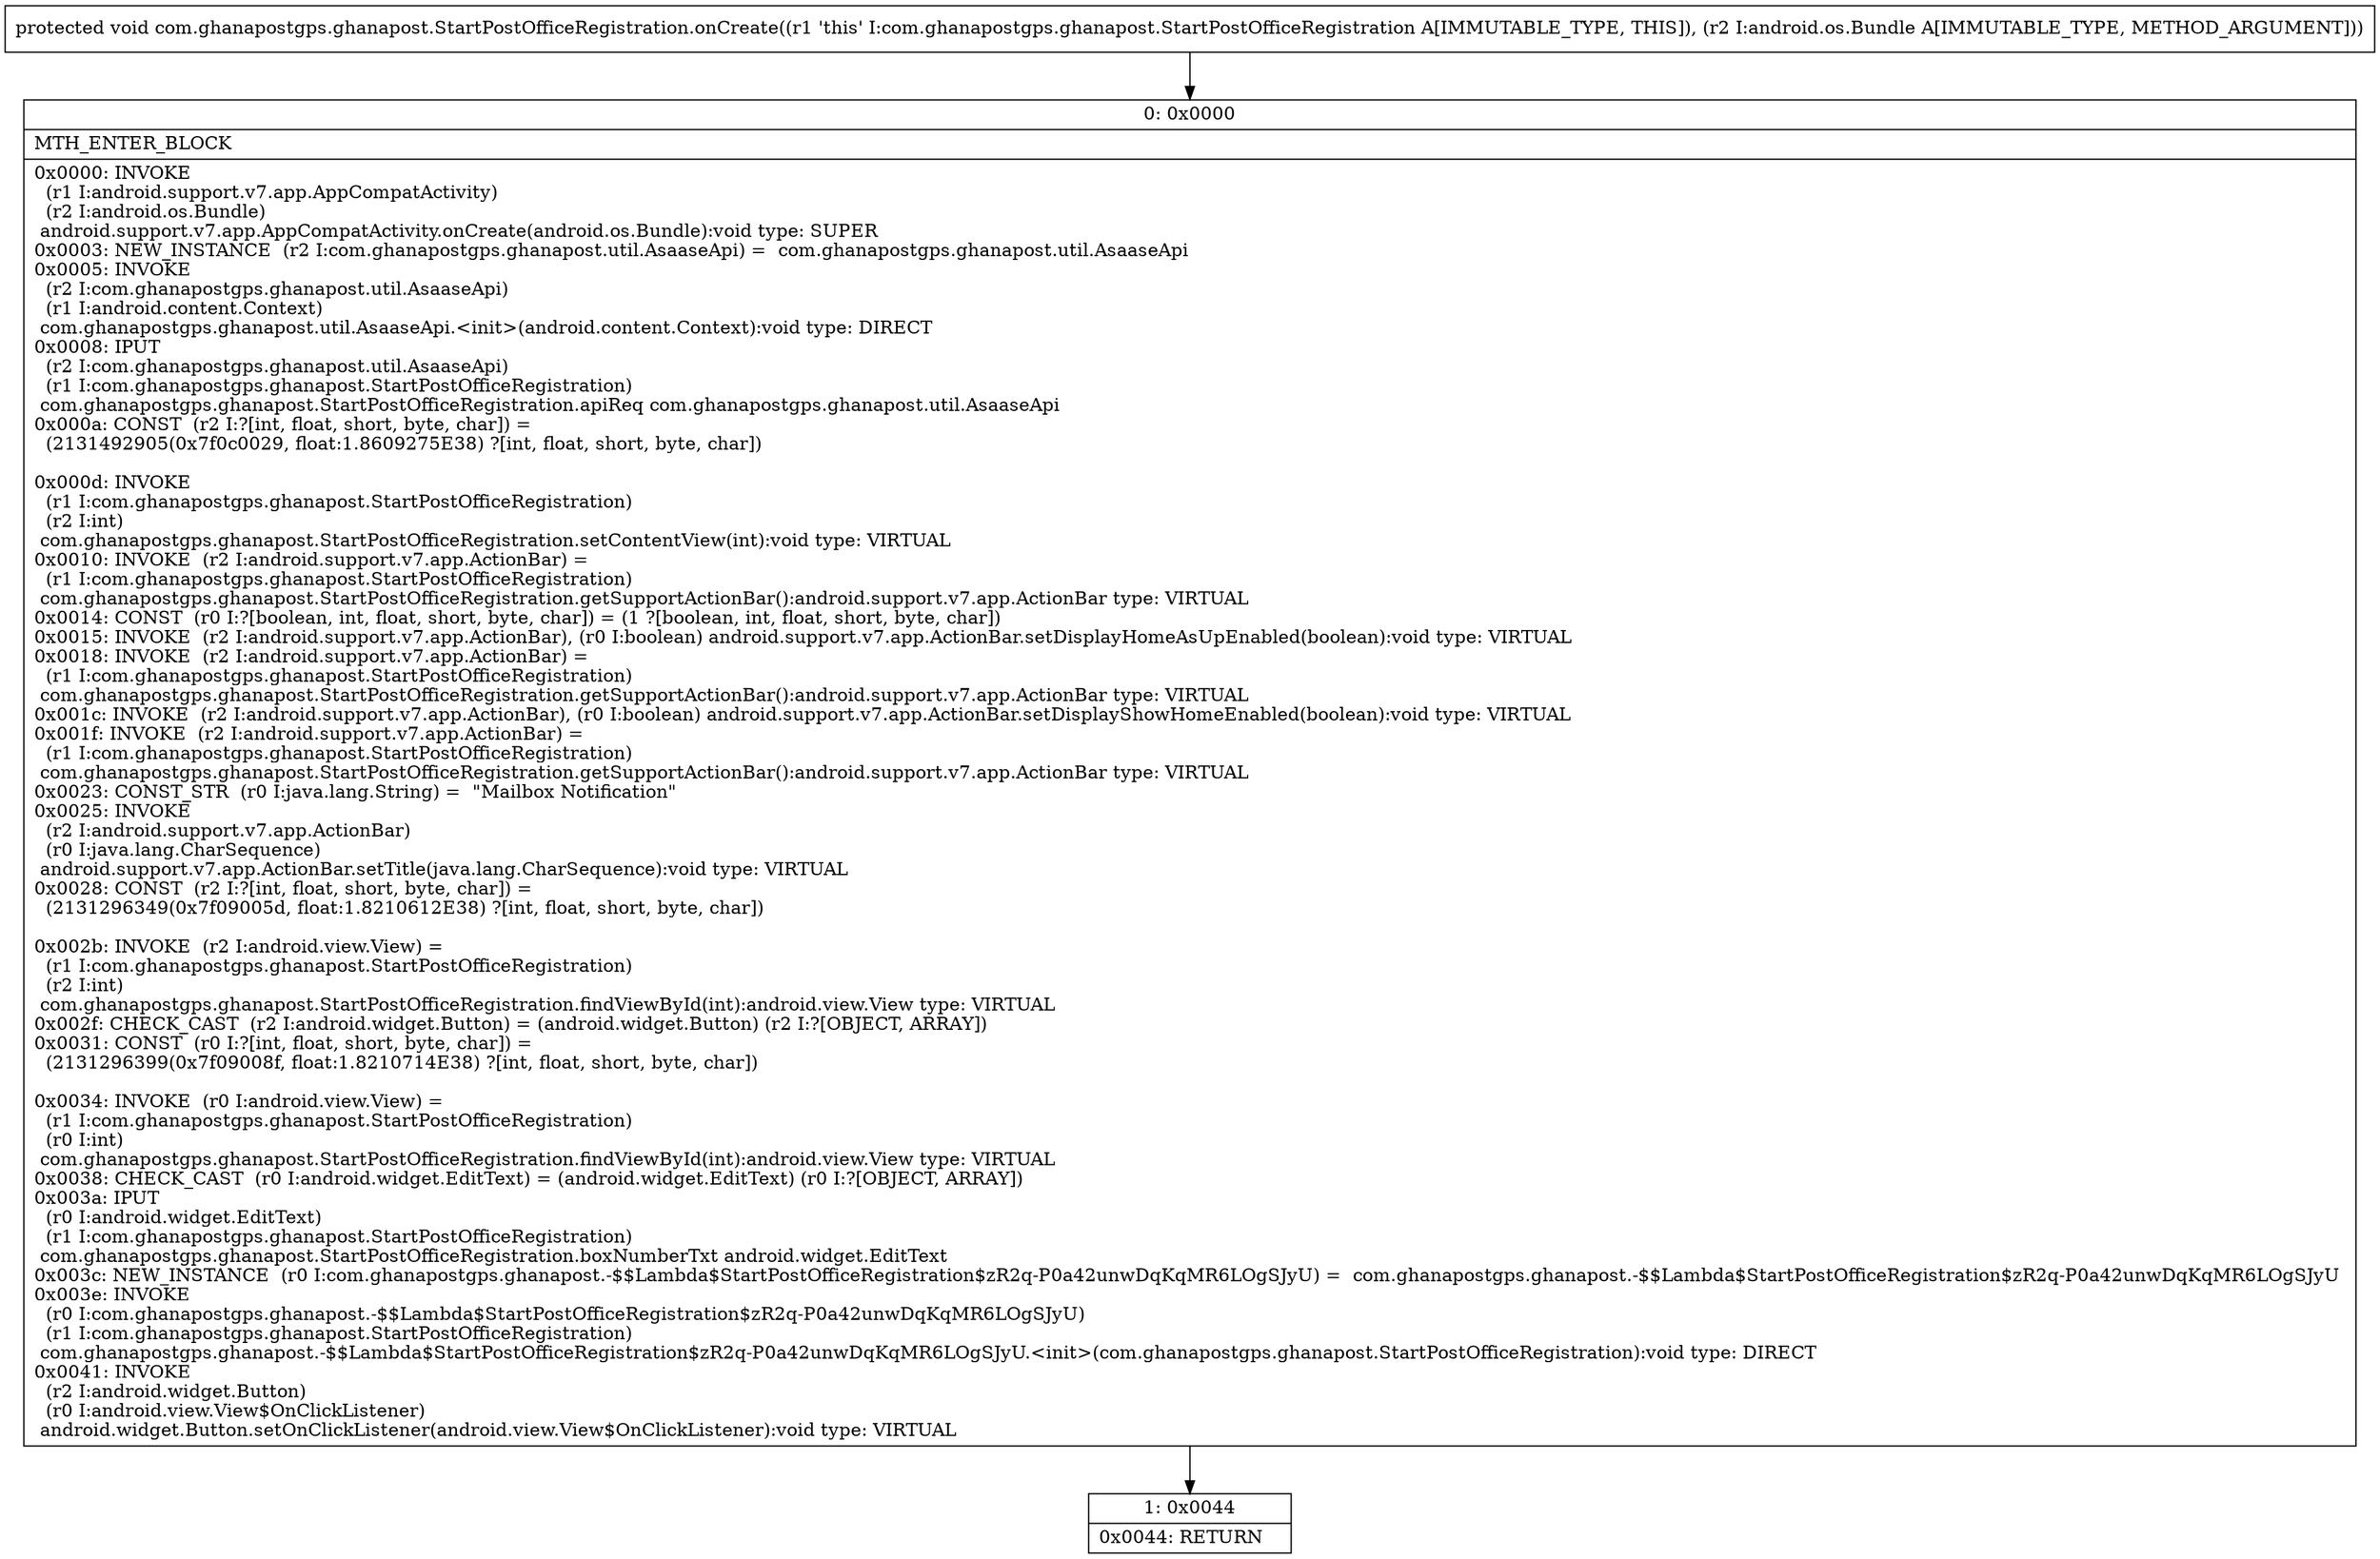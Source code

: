 digraph "CFG forcom.ghanapostgps.ghanapost.StartPostOfficeRegistration.onCreate(Landroid\/os\/Bundle;)V" {
Node_0 [shape=record,label="{0\:\ 0x0000|MTH_ENTER_BLOCK\l|0x0000: INVOKE  \l  (r1 I:android.support.v7.app.AppCompatActivity)\l  (r2 I:android.os.Bundle)\l android.support.v7.app.AppCompatActivity.onCreate(android.os.Bundle):void type: SUPER \l0x0003: NEW_INSTANCE  (r2 I:com.ghanapostgps.ghanapost.util.AsaaseApi) =  com.ghanapostgps.ghanapost.util.AsaaseApi \l0x0005: INVOKE  \l  (r2 I:com.ghanapostgps.ghanapost.util.AsaaseApi)\l  (r1 I:android.content.Context)\l com.ghanapostgps.ghanapost.util.AsaaseApi.\<init\>(android.content.Context):void type: DIRECT \l0x0008: IPUT  \l  (r2 I:com.ghanapostgps.ghanapost.util.AsaaseApi)\l  (r1 I:com.ghanapostgps.ghanapost.StartPostOfficeRegistration)\l com.ghanapostgps.ghanapost.StartPostOfficeRegistration.apiReq com.ghanapostgps.ghanapost.util.AsaaseApi \l0x000a: CONST  (r2 I:?[int, float, short, byte, char]) = \l  (2131492905(0x7f0c0029, float:1.8609275E38) ?[int, float, short, byte, char])\l \l0x000d: INVOKE  \l  (r1 I:com.ghanapostgps.ghanapost.StartPostOfficeRegistration)\l  (r2 I:int)\l com.ghanapostgps.ghanapost.StartPostOfficeRegistration.setContentView(int):void type: VIRTUAL \l0x0010: INVOKE  (r2 I:android.support.v7.app.ActionBar) = \l  (r1 I:com.ghanapostgps.ghanapost.StartPostOfficeRegistration)\l com.ghanapostgps.ghanapost.StartPostOfficeRegistration.getSupportActionBar():android.support.v7.app.ActionBar type: VIRTUAL \l0x0014: CONST  (r0 I:?[boolean, int, float, short, byte, char]) = (1 ?[boolean, int, float, short, byte, char]) \l0x0015: INVOKE  (r2 I:android.support.v7.app.ActionBar), (r0 I:boolean) android.support.v7.app.ActionBar.setDisplayHomeAsUpEnabled(boolean):void type: VIRTUAL \l0x0018: INVOKE  (r2 I:android.support.v7.app.ActionBar) = \l  (r1 I:com.ghanapostgps.ghanapost.StartPostOfficeRegistration)\l com.ghanapostgps.ghanapost.StartPostOfficeRegistration.getSupportActionBar():android.support.v7.app.ActionBar type: VIRTUAL \l0x001c: INVOKE  (r2 I:android.support.v7.app.ActionBar), (r0 I:boolean) android.support.v7.app.ActionBar.setDisplayShowHomeEnabled(boolean):void type: VIRTUAL \l0x001f: INVOKE  (r2 I:android.support.v7.app.ActionBar) = \l  (r1 I:com.ghanapostgps.ghanapost.StartPostOfficeRegistration)\l com.ghanapostgps.ghanapost.StartPostOfficeRegistration.getSupportActionBar():android.support.v7.app.ActionBar type: VIRTUAL \l0x0023: CONST_STR  (r0 I:java.lang.String) =  \"Mailbox Notification\" \l0x0025: INVOKE  \l  (r2 I:android.support.v7.app.ActionBar)\l  (r0 I:java.lang.CharSequence)\l android.support.v7.app.ActionBar.setTitle(java.lang.CharSequence):void type: VIRTUAL \l0x0028: CONST  (r2 I:?[int, float, short, byte, char]) = \l  (2131296349(0x7f09005d, float:1.8210612E38) ?[int, float, short, byte, char])\l \l0x002b: INVOKE  (r2 I:android.view.View) = \l  (r1 I:com.ghanapostgps.ghanapost.StartPostOfficeRegistration)\l  (r2 I:int)\l com.ghanapostgps.ghanapost.StartPostOfficeRegistration.findViewById(int):android.view.View type: VIRTUAL \l0x002f: CHECK_CAST  (r2 I:android.widget.Button) = (android.widget.Button) (r2 I:?[OBJECT, ARRAY]) \l0x0031: CONST  (r0 I:?[int, float, short, byte, char]) = \l  (2131296399(0x7f09008f, float:1.8210714E38) ?[int, float, short, byte, char])\l \l0x0034: INVOKE  (r0 I:android.view.View) = \l  (r1 I:com.ghanapostgps.ghanapost.StartPostOfficeRegistration)\l  (r0 I:int)\l com.ghanapostgps.ghanapost.StartPostOfficeRegistration.findViewById(int):android.view.View type: VIRTUAL \l0x0038: CHECK_CAST  (r0 I:android.widget.EditText) = (android.widget.EditText) (r0 I:?[OBJECT, ARRAY]) \l0x003a: IPUT  \l  (r0 I:android.widget.EditText)\l  (r1 I:com.ghanapostgps.ghanapost.StartPostOfficeRegistration)\l com.ghanapostgps.ghanapost.StartPostOfficeRegistration.boxNumberTxt android.widget.EditText \l0x003c: NEW_INSTANCE  (r0 I:com.ghanapostgps.ghanapost.\-$$Lambda$StartPostOfficeRegistration$zR2q\-P0a42unwDqKqMR6LOgSJyU) =  com.ghanapostgps.ghanapost.\-$$Lambda$StartPostOfficeRegistration$zR2q\-P0a42unwDqKqMR6LOgSJyU \l0x003e: INVOKE  \l  (r0 I:com.ghanapostgps.ghanapost.\-$$Lambda$StartPostOfficeRegistration$zR2q\-P0a42unwDqKqMR6LOgSJyU)\l  (r1 I:com.ghanapostgps.ghanapost.StartPostOfficeRegistration)\l com.ghanapostgps.ghanapost.\-$$Lambda$StartPostOfficeRegistration$zR2q\-P0a42unwDqKqMR6LOgSJyU.\<init\>(com.ghanapostgps.ghanapost.StartPostOfficeRegistration):void type: DIRECT \l0x0041: INVOKE  \l  (r2 I:android.widget.Button)\l  (r0 I:android.view.View$OnClickListener)\l android.widget.Button.setOnClickListener(android.view.View$OnClickListener):void type: VIRTUAL \l}"];
Node_1 [shape=record,label="{1\:\ 0x0044|0x0044: RETURN   \l}"];
MethodNode[shape=record,label="{protected void com.ghanapostgps.ghanapost.StartPostOfficeRegistration.onCreate((r1 'this' I:com.ghanapostgps.ghanapost.StartPostOfficeRegistration A[IMMUTABLE_TYPE, THIS]), (r2 I:android.os.Bundle A[IMMUTABLE_TYPE, METHOD_ARGUMENT])) }"];
MethodNode -> Node_0;
Node_0 -> Node_1;
}

